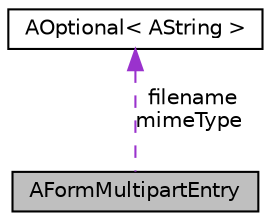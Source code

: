 digraph "AFormMultipartEntry"
{
 // LATEX_PDF_SIZE
  edge [fontname="Helvetica",fontsize="10",labelfontname="Helvetica",labelfontsize="10"];
  node [fontname="Helvetica",fontsize="10",shape=record];
  Node1 [label="AFormMultipartEntry",height=0.2,width=0.4,color="black", fillcolor="grey75", style="filled", fontcolor="black",tooltip=" "];
  Node2 -> Node1 [dir="back",color="darkorchid3",fontsize="10",style="dashed",label=" filename\nmimeType" ,fontname="Helvetica"];
  Node2 [label="AOptional\< AString \>",height=0.2,width=0.4,color="black", fillcolor="white", style="filled",URL="$classAOptional.html",tooltip=" "];
}
